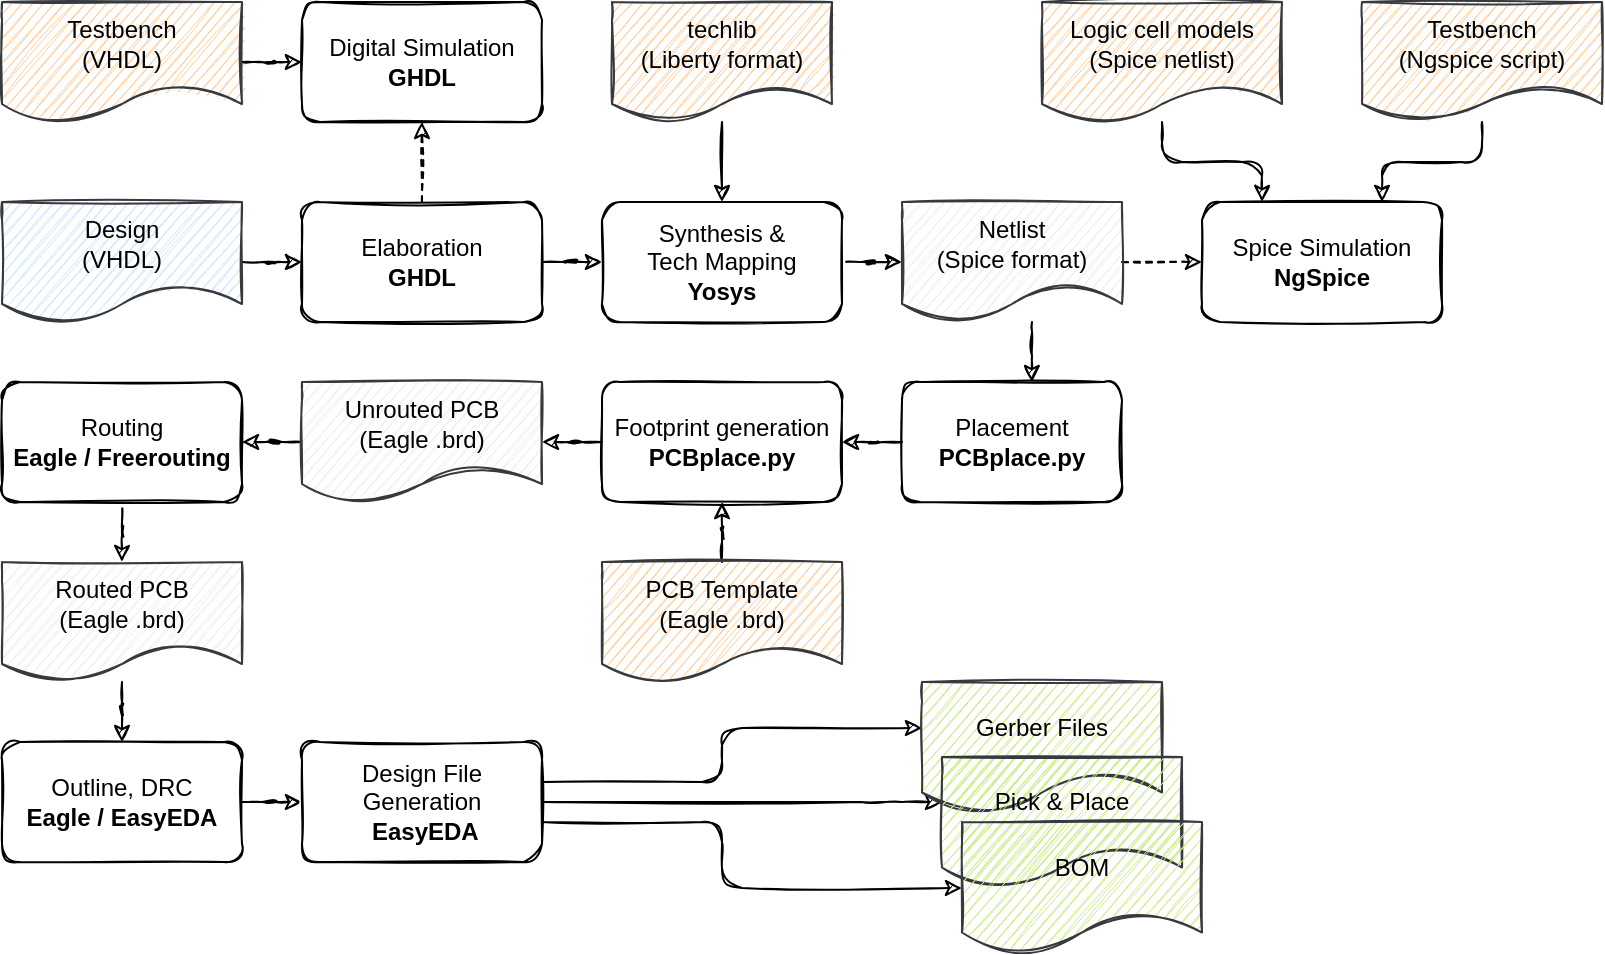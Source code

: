 <mxfile version="15.4.0" type="device"><diagram id="76pVK8txZzAylfdNwiIW" name="Seite-1"><mxGraphModel dx="1550" dy="895" grid="1" gridSize="10" guides="1" tooltips="1" connect="1" arrows="1" fold="1" page="1" pageScale="1" pageWidth="1169" pageHeight="1654" math="0" shadow="0"><root><mxCell id="0"/><mxCell id="1" parent="0"/><mxCell id="D0brOnI806T1x-EKZ3ic-13" value="" style="edgeStyle=orthogonalEdgeStyle;orthogonalLoop=1;jettySize=auto;html=1;sketch=1;" parent="1" source="D0brOnI806T1x-EKZ3ic-3" target="D0brOnI806T1x-EKZ3ic-12" edge="1"><mxGeometry relative="1" as="geometry"/></mxCell><mxCell id="D0brOnI806T1x-EKZ3ic-3" value="Design&lt;br&gt;(VHDL)" style="shape=document;whiteSpace=wrap;html=1;boundedLbl=1;fillColor=#cce5ff;strokeColor=#36393d;rounded=1;sketch=1;" parent="1" vertex="1"><mxGeometry x="50" y="230" width="120" height="60" as="geometry"/></mxCell><mxCell id="D0brOnI806T1x-EKZ3ic-15" value="" style="edgeStyle=orthogonalEdgeStyle;orthogonalLoop=1;jettySize=auto;html=1;sketch=1;" parent="1" source="D0brOnI806T1x-EKZ3ic-12" target="D0brOnI806T1x-EKZ3ic-14" edge="1"><mxGeometry relative="1" as="geometry"/></mxCell><mxCell id="4" value="" style="edgeStyle=orthogonalEdgeStyle;orthogonalLoop=1;jettySize=auto;html=1;dashed=1;sketch=1;" parent="1" source="D0brOnI806T1x-EKZ3ic-12" target="3" edge="1"><mxGeometry relative="1" as="geometry"/></mxCell><mxCell id="D0brOnI806T1x-EKZ3ic-12" value="Elaboration&lt;br&gt;&lt;b&gt;GHDL&lt;/b&gt;" style="whiteSpace=wrap;html=1;rounded=1;sketch=1;" parent="1" vertex="1"><mxGeometry x="200" y="230" width="120" height="60" as="geometry"/></mxCell><mxCell id="D0brOnI806T1x-EKZ3ic-19" value="" style="edgeStyle=orthogonalEdgeStyle;orthogonalLoop=1;jettySize=auto;html=1;sketch=1;" parent="1" source="D0brOnI806T1x-EKZ3ic-14" target="D0brOnI806T1x-EKZ3ic-18" edge="1"><mxGeometry relative="1" as="geometry"/></mxCell><mxCell id="D0brOnI806T1x-EKZ3ic-14" value="Synthesis &amp;amp; &lt;br&gt;Tech Mapping&lt;br&gt;&lt;b&gt;Yosys&lt;/b&gt;" style="whiteSpace=wrap;html=1;rounded=1;sketch=1;" parent="1" vertex="1"><mxGeometry x="350" y="230" width="120" height="60" as="geometry"/></mxCell><mxCell id="D0brOnI806T1x-EKZ3ic-21" value="" style="edgeStyle=orthogonalEdgeStyle;orthogonalLoop=1;jettySize=auto;html=1;sketch=1;" parent="1" source="D0brOnI806T1x-EKZ3ic-18" target="D0brOnI806T1x-EKZ3ic-20" edge="1"><mxGeometry relative="1" as="geometry"><Array as="points"><mxPoint x="565" y="300"/><mxPoint x="565" y="300"/></Array></mxGeometry></mxCell><mxCell id="D0brOnI806T1x-EKZ3ic-30" value="" style="edgeStyle=orthogonalEdgeStyle;orthogonalLoop=1;jettySize=auto;html=1;dashed=1;sketch=1;" parent="1" source="D0brOnI806T1x-EKZ3ic-18" target="D0brOnI806T1x-EKZ3ic-29" edge="1"><mxGeometry relative="1" as="geometry"/></mxCell><mxCell id="D0brOnI806T1x-EKZ3ic-18" value="Netlist&lt;br&gt;(Spice format)" style="shape=document;whiteSpace=wrap;html=1;boundedLbl=1;fillColor=#eeeeee;strokeColor=#36393d;rounded=1;sketch=1;" parent="1" vertex="1"><mxGeometry x="500" y="230" width="110" height="60" as="geometry"/></mxCell><mxCell id="D0brOnI806T1x-EKZ3ic-26" value="" style="edgeStyle=orthogonalEdgeStyle;orthogonalLoop=1;jettySize=auto;html=1;sketch=1;" parent="1" source="D0brOnI806T1x-EKZ3ic-20" target="D0brOnI806T1x-EKZ3ic-25" edge="1"><mxGeometry relative="1" as="geometry"/></mxCell><mxCell id="D0brOnI806T1x-EKZ3ic-20" value="Placement&lt;br&gt;&lt;b&gt;PCBplace.py&lt;/b&gt;" style="whiteSpace=wrap;html=1;rounded=1;sketch=1;" parent="1" vertex="1"><mxGeometry x="500" y="320" width="110" height="60" as="geometry"/></mxCell><mxCell id="D0brOnI806T1x-EKZ3ic-24" value="" style="edgeStyle=orthogonalEdgeStyle;orthogonalLoop=1;jettySize=auto;html=1;sketch=1;" parent="1" source="D0brOnI806T1x-EKZ3ic-22" target="D0brOnI806T1x-EKZ3ic-14" edge="1"><mxGeometry relative="1" as="geometry"/></mxCell><mxCell id="D0brOnI806T1x-EKZ3ic-22" value="techlib&lt;br&gt;(Liberty format)" style="shape=document;whiteSpace=wrap;html=1;boundedLbl=1;fillColor=#ffcc99;strokeColor=#36393d;rounded=1;sketch=1;" parent="1" vertex="1"><mxGeometry x="355" y="130" width="110" height="60" as="geometry"/></mxCell><mxCell id="D0brOnI806T1x-EKZ3ic-37" value="" style="edgeStyle=orthogonalEdgeStyle;orthogonalLoop=1;jettySize=auto;html=1;sketch=1;" parent="1" source="D0brOnI806T1x-EKZ3ic-25" target="D0brOnI806T1x-EKZ3ic-36" edge="1"><mxGeometry relative="1" as="geometry"/></mxCell><mxCell id="D0brOnI806T1x-EKZ3ic-25" value="Footprint generation&lt;br&gt;&lt;b&gt;PCBplace.py&lt;/b&gt;" style="whiteSpace=wrap;html=1;rounded=1;sketch=1;" parent="1" vertex="1"><mxGeometry x="350" y="320" width="120" height="60" as="geometry"/></mxCell><mxCell id="D0brOnI806T1x-EKZ3ic-28" value="" style="edgeStyle=orthogonalEdgeStyle;orthogonalLoop=1;jettySize=auto;html=1;sketch=1;" parent="1" source="D0brOnI806T1x-EKZ3ic-27" target="D0brOnI806T1x-EKZ3ic-25" edge="1"><mxGeometry relative="1" as="geometry"/></mxCell><mxCell id="D0brOnI806T1x-EKZ3ic-27" value="PCB Template&lt;br&gt;(Eagle .brd)" style="shape=document;whiteSpace=wrap;html=1;boundedLbl=1;fillColor=#ffcc99;strokeColor=#36393d;rounded=1;sketch=1;" parent="1" vertex="1"><mxGeometry x="350" y="410" width="120" height="60" as="geometry"/></mxCell><mxCell id="D0brOnI806T1x-EKZ3ic-29" value="Spice Simulation&lt;br&gt;&lt;b&gt;NgSpice&lt;/b&gt;" style="whiteSpace=wrap;html=1;rounded=1;sketch=1;" parent="1" vertex="1"><mxGeometry x="650" y="230" width="120" height="60" as="geometry"/></mxCell><mxCell id="D0brOnI806T1x-EKZ3ic-33" value="" style="edgeStyle=orthogonalEdgeStyle;orthogonalLoop=1;jettySize=auto;html=1;entryX=0.25;entryY=0;entryDx=0;entryDy=0;sketch=1;" parent="1" source="D0brOnI806T1x-EKZ3ic-31" target="D0brOnI806T1x-EKZ3ic-29" edge="1"><mxGeometry relative="1" as="geometry"/></mxCell><mxCell id="D0brOnI806T1x-EKZ3ic-31" value="Logic cell models&lt;br&gt;(Spice netlist)" style="shape=document;whiteSpace=wrap;html=1;boundedLbl=1;fillColor=#ffcc99;strokeColor=#36393d;rounded=1;sketch=1;" parent="1" vertex="1"><mxGeometry x="570" y="130" width="120" height="60" as="geometry"/></mxCell><mxCell id="D0brOnI806T1x-EKZ3ic-35" value="" style="edgeStyle=orthogonalEdgeStyle;orthogonalLoop=1;jettySize=auto;html=1;sketch=1;" parent="1" source="D0brOnI806T1x-EKZ3ic-32" target="D0brOnI806T1x-EKZ3ic-29" edge="1"><mxGeometry relative="1" as="geometry"><mxPoint x="760" y="210" as="targetPoint"/><Array as="points"><mxPoint x="790" y="210"/><mxPoint x="740" y="210"/></Array></mxGeometry></mxCell><mxCell id="D0brOnI806T1x-EKZ3ic-32" value="Testbench&lt;br&gt;(Ngspice script)" style="shape=document;whiteSpace=wrap;html=1;boundedLbl=1;fillColor=#ffcc99;strokeColor=#36393d;rounded=1;sketch=1;" parent="1" vertex="1"><mxGeometry x="730" y="130" width="120" height="60" as="geometry"/></mxCell><mxCell id="D0brOnI806T1x-EKZ3ic-39" value="" style="edgeStyle=orthogonalEdgeStyle;orthogonalLoop=1;jettySize=auto;html=1;sketch=1;" parent="1" source="D0brOnI806T1x-EKZ3ic-36" target="D0brOnI806T1x-EKZ3ic-38" edge="1"><mxGeometry relative="1" as="geometry"/></mxCell><mxCell id="D0brOnI806T1x-EKZ3ic-36" value="Unrouted PCB&lt;br&gt;(Eagle .brd)" style="shape=document;whiteSpace=wrap;html=1;boundedLbl=1;fillColor=#eeeeee;strokeColor=#36393d;rounded=1;sketch=1;" parent="1" vertex="1"><mxGeometry x="200" y="320" width="120" height="60" as="geometry"/></mxCell><mxCell id="D0brOnI806T1x-EKZ3ic-47" value="" style="edgeStyle=orthogonalEdgeStyle;orthogonalLoop=1;jettySize=auto;html=1;sketch=1;" parent="1" source="D0brOnI806T1x-EKZ3ic-38" target="D0brOnI806T1x-EKZ3ic-46" edge="1"><mxGeometry relative="1" as="geometry"/></mxCell><mxCell id="D0brOnI806T1x-EKZ3ic-38" value="Routing&lt;br&gt;&lt;b&gt;Eagle / Freerouting&lt;/b&gt;" style="whiteSpace=wrap;html=1;rounded=1;sketch=1;" parent="1" vertex="1"><mxGeometry x="50" y="320" width="120" height="60" as="geometry"/></mxCell><mxCell id="D0brOnI806T1x-EKZ3ic-43" value="" style="edgeStyle=orthogonalEdgeStyle;orthogonalLoop=1;jettySize=auto;html=1;sketch=1;" parent="1" source="D0brOnI806T1x-EKZ3ic-40" target="D0brOnI806T1x-EKZ3ic-42" edge="1"><mxGeometry relative="1" as="geometry"/></mxCell><mxCell id="D0brOnI806T1x-EKZ3ic-40" value="Outline, DRC&lt;br&gt;&lt;b&gt;Eagle / EasyEDA&lt;/b&gt;" style="whiteSpace=wrap;html=1;rounded=1;sketch=1;" parent="1" vertex="1"><mxGeometry x="50" y="500" width="120" height="60" as="geometry"/></mxCell><mxCell id="D0brOnI806T1x-EKZ3ic-50" value="" style="edgeStyle=orthogonalEdgeStyle;orthogonalLoop=1;jettySize=auto;html=1;sketch=1;" parent="1" source="D0brOnI806T1x-EKZ3ic-42" target="D0brOnI806T1x-EKZ3ic-49" edge="1"><mxGeometry relative="1" as="geometry"><Array as="points"><mxPoint x="410" y="520"/><mxPoint x="410" y="493"/></Array></mxGeometry></mxCell><mxCell id="D0brOnI806T1x-EKZ3ic-53" style="edgeStyle=orthogonalEdgeStyle;orthogonalLoop=1;jettySize=auto;html=1;exitX=1;exitY=0.5;exitDx=0;exitDy=0;sketch=1;" parent="1" source="D0brOnI806T1x-EKZ3ic-42" target="D0brOnI806T1x-EKZ3ic-51" edge="1"><mxGeometry relative="1" as="geometry"><Array as="points"><mxPoint x="490" y="530"/><mxPoint x="490" y="530"/></Array></mxGeometry></mxCell><mxCell id="D0brOnI806T1x-EKZ3ic-54" style="edgeStyle=orthogonalEdgeStyle;orthogonalLoop=1;jettySize=auto;html=1;exitX=0.999;exitY=0.667;exitDx=0;exitDy=0;entryX=0;entryY=0.5;entryDx=0;entryDy=0;exitPerimeter=0;sketch=1;" parent="1" source="D0brOnI806T1x-EKZ3ic-42" target="D0brOnI806T1x-EKZ3ic-52" edge="1"><mxGeometry relative="1" as="geometry"><Array as="points"><mxPoint x="410" y="540"/><mxPoint x="410" y="573"/><mxPoint x="530" y="573"/></Array></mxGeometry></mxCell><mxCell id="D0brOnI806T1x-EKZ3ic-42" value="Design File Generation&lt;br&gt;&lt;b&gt;&amp;nbsp;EasyEDA&lt;/b&gt;" style="whiteSpace=wrap;html=1;rounded=1;sketch=1;" parent="1" vertex="1"><mxGeometry x="200" y="500" width="120" height="60" as="geometry"/></mxCell><mxCell id="D0brOnI806T1x-EKZ3ic-48" value="" style="edgeStyle=orthogonalEdgeStyle;orthogonalLoop=1;jettySize=auto;html=1;sketch=1;" parent="1" source="D0brOnI806T1x-EKZ3ic-46" target="D0brOnI806T1x-EKZ3ic-40" edge="1"><mxGeometry relative="1" as="geometry"/></mxCell><mxCell id="D0brOnI806T1x-EKZ3ic-46" value="Routed PCB&lt;br&gt;(Eagle .brd)" style="shape=document;whiteSpace=wrap;html=1;boundedLbl=1;fillColor=#eeeeee;strokeColor=#36393d;rounded=1;sketch=1;" parent="1" vertex="1"><mxGeometry x="50" y="410" width="120" height="60" as="geometry"/></mxCell><mxCell id="D0brOnI806T1x-EKZ3ic-49" value="Gerber Files" style="shape=document;whiteSpace=wrap;html=1;boundedLbl=1;fillColor=#cdeb8b;strokeColor=#36393d;rounded=1;sketch=1;" parent="1" vertex="1"><mxGeometry x="510" y="470" width="120" height="65" as="geometry"/></mxCell><mxCell id="D0brOnI806T1x-EKZ3ic-51" value="Pick &amp;amp; Place" style="shape=document;whiteSpace=wrap;html=1;boundedLbl=1;fillColor=#cdeb8b;strokeColor=#36393d;rounded=1;sketch=1;" parent="1" vertex="1"><mxGeometry x="520" y="507.5" width="120" height="65" as="geometry"/></mxCell><mxCell id="D0brOnI806T1x-EKZ3ic-52" value="BOM" style="shape=document;whiteSpace=wrap;html=1;boundedLbl=1;fillColor=#cdeb8b;strokeColor=#36393d;rounded=1;sketch=1;" parent="1" vertex="1"><mxGeometry x="530" y="540" width="120" height="65" as="geometry"/></mxCell><mxCell id="3" value="Digital Simulation&lt;br&gt;&lt;b&gt;GHDL&lt;/b&gt;" style="whiteSpace=wrap;html=1;rounded=1;sketch=1;" parent="1" vertex="1"><mxGeometry x="200" y="130" width="120" height="60" as="geometry"/></mxCell><mxCell id="6" value="" style="edgeStyle=orthogonalEdgeStyle;orthogonalLoop=1;jettySize=auto;html=1;sketch=1;" parent="1" source="5" target="3" edge="1"><mxGeometry relative="1" as="geometry"/></mxCell><mxCell id="5" value="Testbench&lt;br&gt;(VHDL)" style="shape=document;whiteSpace=wrap;html=1;boundedLbl=1;fillColor=#ffcc99;strokeColor=#36393d;rounded=1;sketch=1;" parent="1" vertex="1"><mxGeometry x="50" y="130" width="120" height="60" as="geometry"/></mxCell></root></mxGraphModel></diagram></mxfile>